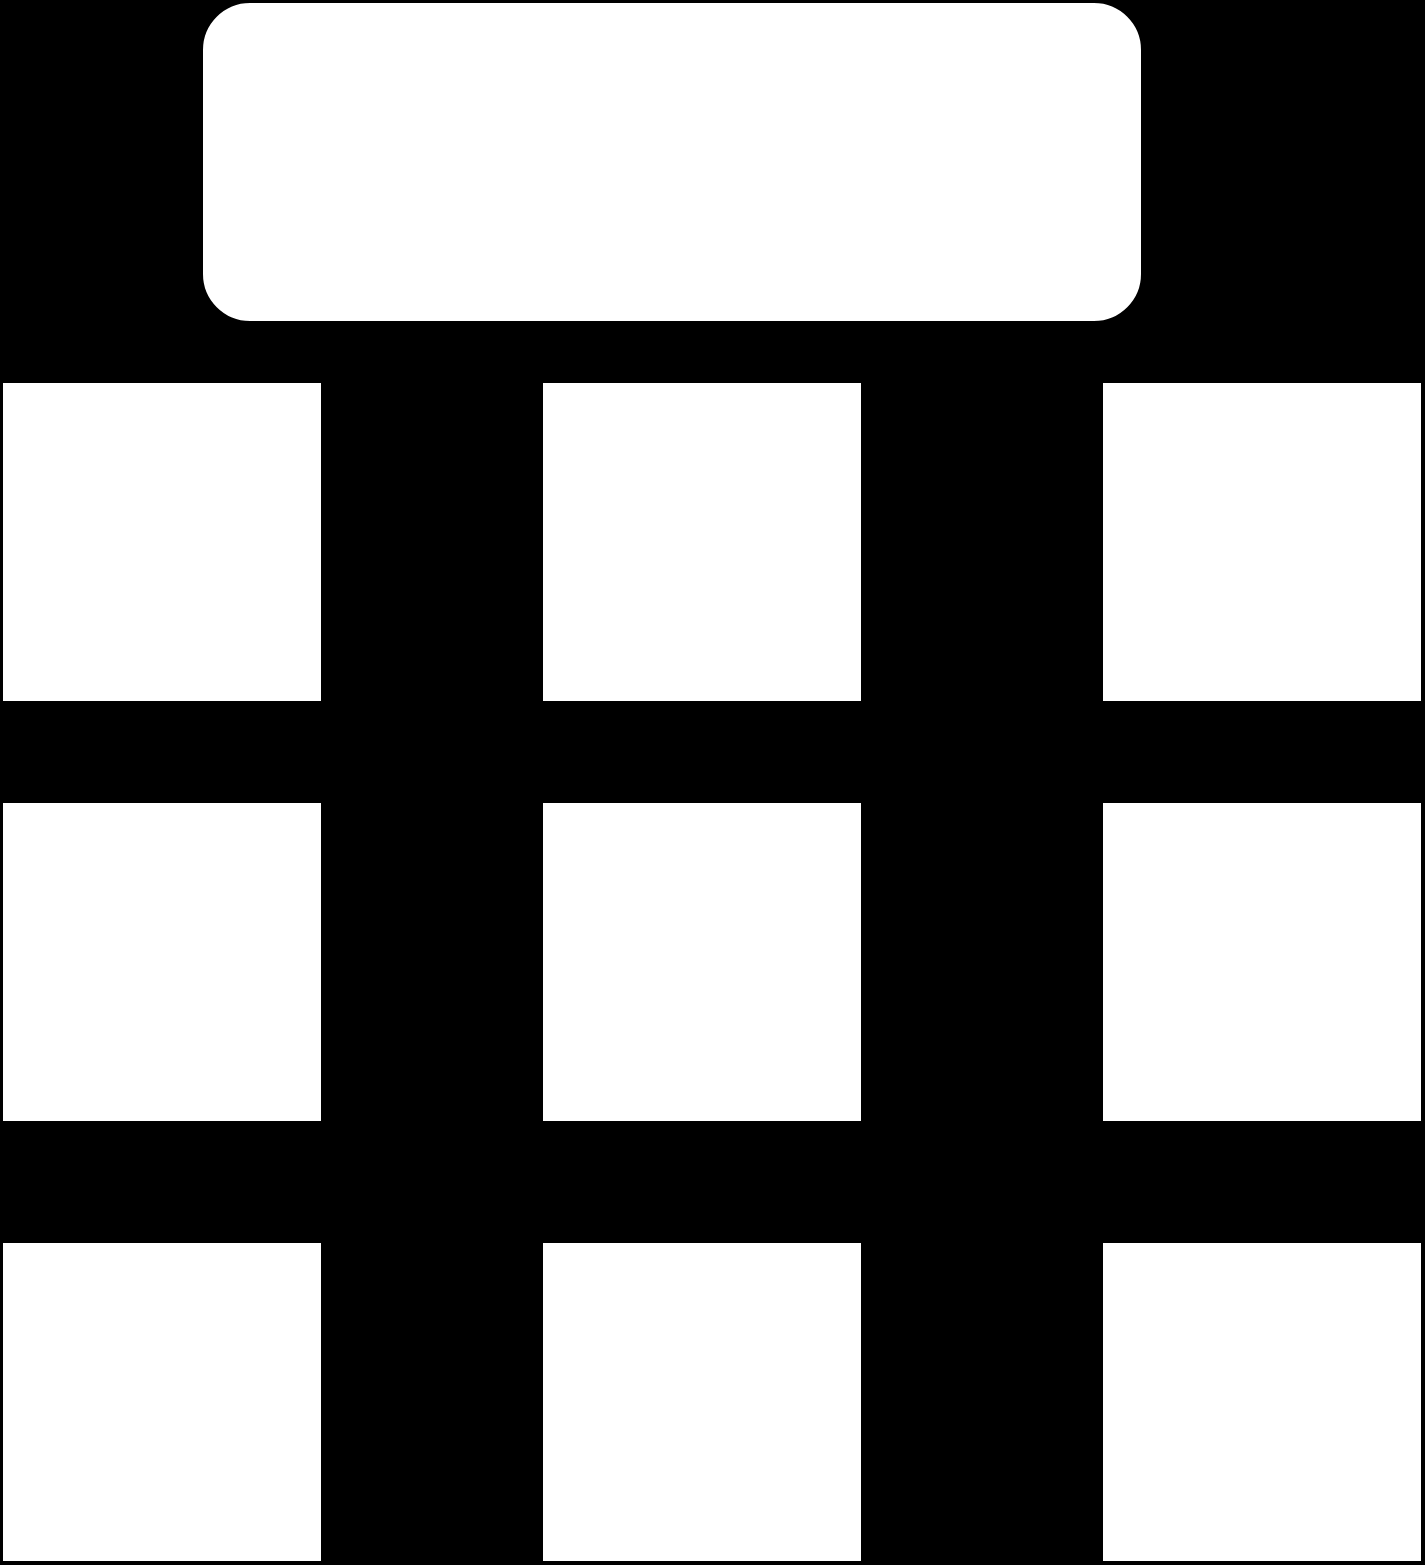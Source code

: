 <mxfile version="21.6.9" type="github">
  <diagram name="Page-1" id="SPhyj3L3b0rct_0f5d-x">
    <mxGraphModel dx="954" dy="609" grid="1" gridSize="10" guides="1" tooltips="1" connect="1" arrows="1" fold="1" page="1" pageScale="1" pageWidth="850" pageHeight="1100" background="#000000" math="0" shadow="0">
      <root>
        <mxCell id="0" />
        <mxCell id="1" parent="0" />
        <mxCell id="OINLFvF-EHBc3FGvbk2b-1" value="" style="whiteSpace=wrap;html=1;aspect=fixed;" vertex="1" parent="1">
          <mxGeometry x="40" y="290" width="160" height="160" as="geometry" />
        </mxCell>
        <mxCell id="OINLFvF-EHBc3FGvbk2b-2" value="" style="whiteSpace=wrap;html=1;aspect=fixed;" vertex="1" parent="1">
          <mxGeometry x="310" y="290" width="160" height="160" as="geometry" />
        </mxCell>
        <mxCell id="OINLFvF-EHBc3FGvbk2b-3" value="" style="whiteSpace=wrap;html=1;aspect=fixed;" vertex="1" parent="1">
          <mxGeometry x="590" y="290" width="160" height="160" as="geometry" />
        </mxCell>
        <mxCell id="OINLFvF-EHBc3FGvbk2b-5" value="" style="rounded=1;whiteSpace=wrap;html=1;" vertex="1" parent="1">
          <mxGeometry x="140" y="100" width="470" height="160" as="geometry" />
        </mxCell>
        <mxCell id="OINLFvF-EHBc3FGvbk2b-6" value="" style="whiteSpace=wrap;html=1;aspect=fixed;" vertex="1" parent="1">
          <mxGeometry x="40" y="500" width="160" height="160" as="geometry" />
        </mxCell>
        <mxCell id="OINLFvF-EHBc3FGvbk2b-7" value="" style="whiteSpace=wrap;html=1;aspect=fixed;" vertex="1" parent="1">
          <mxGeometry x="310" y="500" width="160" height="160" as="geometry" />
        </mxCell>
        <mxCell id="OINLFvF-EHBc3FGvbk2b-8" value="" style="whiteSpace=wrap;html=1;aspect=fixed;" vertex="1" parent="1">
          <mxGeometry x="590" y="500" width="160" height="160" as="geometry" />
        </mxCell>
        <mxCell id="OINLFvF-EHBc3FGvbk2b-9" value="" style="whiteSpace=wrap;html=1;aspect=fixed;" vertex="1" parent="1">
          <mxGeometry x="40" y="720" width="160" height="160" as="geometry" />
        </mxCell>
        <mxCell id="OINLFvF-EHBc3FGvbk2b-10" value="" style="whiteSpace=wrap;html=1;aspect=fixed;" vertex="1" parent="1">
          <mxGeometry x="310" y="720" width="160" height="160" as="geometry" />
        </mxCell>
        <mxCell id="OINLFvF-EHBc3FGvbk2b-11" value="" style="whiteSpace=wrap;html=1;aspect=fixed;" vertex="1" parent="1">
          <mxGeometry x="590" y="720" width="160" height="160" as="geometry" />
        </mxCell>
      </root>
    </mxGraphModel>
  </diagram>
</mxfile>
